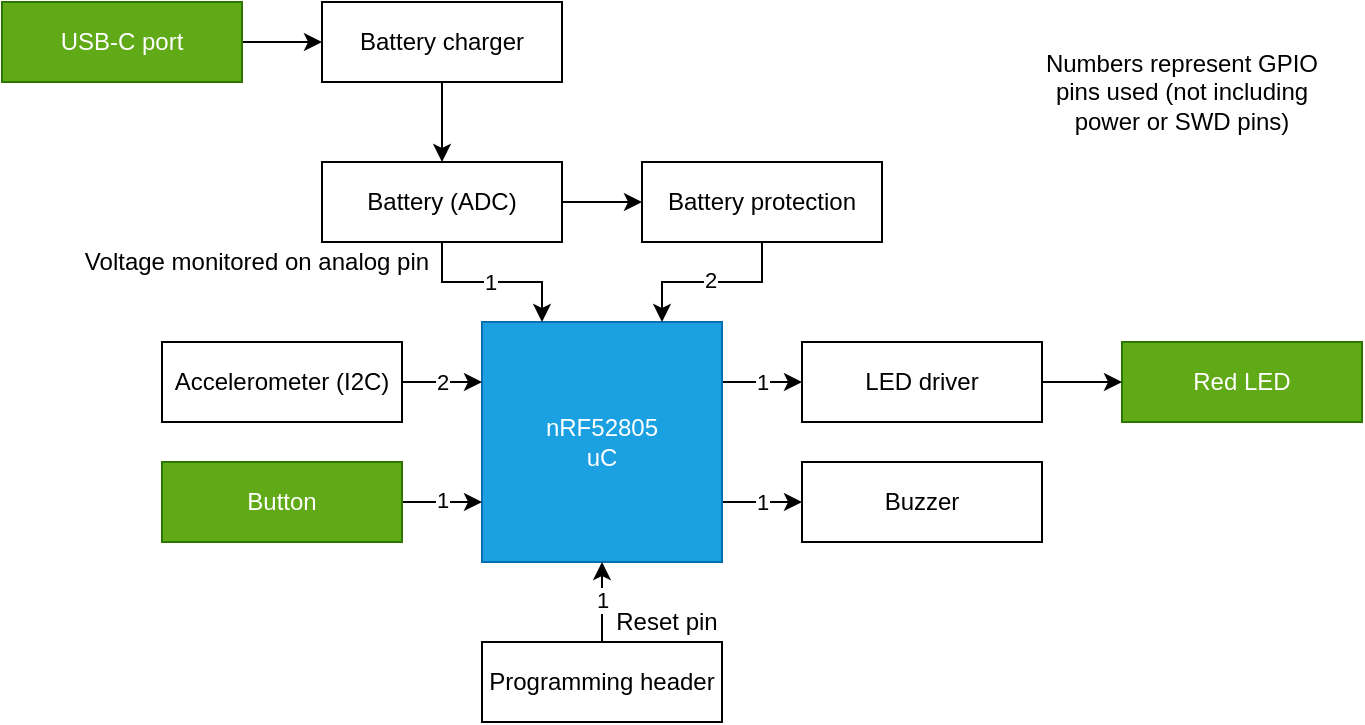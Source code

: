 <mxfile version="24.7.5">
  <diagram name="Page-1" id="b-hXU5d7v4bI59rn8OH2">
    <mxGraphModel dx="1042" dy="708" grid="1" gridSize="5" guides="1" tooltips="1" connect="1" arrows="1" fold="1" page="1" pageScale="1" pageWidth="1100" pageHeight="850" math="0" shadow="0">
      <root>
        <mxCell id="0" />
        <mxCell id="1" parent="0" />
        <mxCell id="JPSjPqsW3roWkfqV_JE0-22" style="edgeStyle=orthogonalEdgeStyle;rounded=0;orthogonalLoop=1;jettySize=auto;html=1;exitX=1;exitY=0.25;exitDx=0;exitDy=0;entryX=0;entryY=0.5;entryDx=0;entryDy=0;" parent="1" source="JPSjPqsW3roWkfqV_JE0-1" target="JPSjPqsW3roWkfqV_JE0-10" edge="1">
          <mxGeometry relative="1" as="geometry" />
        </mxCell>
        <mxCell id="JPSjPqsW3roWkfqV_JE0-30" value="1" style="edgeLabel;html=1;align=center;verticalAlign=middle;resizable=0;points=[];" parent="JPSjPqsW3roWkfqV_JE0-22" vertex="1" connectable="0">
          <mxGeometry x="-0.26" y="1" relative="1" as="geometry">
            <mxPoint x="5" y="1" as="offset" />
          </mxGeometry>
        </mxCell>
        <mxCell id="JPSjPqsW3roWkfqV_JE0-23" value="" style="edgeStyle=orthogonalEdgeStyle;rounded=0;orthogonalLoop=1;jettySize=auto;html=1;exitX=1;exitY=0.75;exitDx=0;exitDy=0;" parent="1" source="JPSjPqsW3roWkfqV_JE0-1" target="JPSjPqsW3roWkfqV_JE0-4" edge="1">
          <mxGeometry relative="1" as="geometry" />
        </mxCell>
        <mxCell id="JPSjPqsW3roWkfqV_JE0-29" value="1" style="edgeLabel;html=1;align=center;verticalAlign=middle;resizable=0;points=[];" parent="JPSjPqsW3roWkfqV_JE0-23" vertex="1" connectable="0">
          <mxGeometry x="-0.099" relative="1" as="geometry">
            <mxPoint x="2" as="offset" />
          </mxGeometry>
        </mxCell>
        <mxCell id="JPSjPqsW3roWkfqV_JE0-1" value="nRF52805&lt;div&gt;uC&lt;/div&gt;" style="rounded=0;whiteSpace=wrap;html=1;fillColor=#1ba1e2;fontColor=#ffffff;strokeColor=#006EAF;" parent="1" vertex="1">
          <mxGeometry x="490" y="365" width="120" height="120" as="geometry" />
        </mxCell>
        <mxCell id="JPSjPqsW3roWkfqV_JE0-2" value="Red LED" style="rounded=0;whiteSpace=wrap;html=1;fillColor=#60a917;fontColor=#ffffff;strokeColor=#2D7600;" parent="1" vertex="1">
          <mxGeometry x="810" y="375" width="120" height="40" as="geometry" />
        </mxCell>
        <mxCell id="JPSjPqsW3roWkfqV_JE0-16" value="" style="edgeStyle=orthogonalEdgeStyle;rounded=0;orthogonalLoop=1;jettySize=auto;html=1;entryX=0;entryY=0.25;entryDx=0;entryDy=0;" parent="1" source="JPSjPqsW3roWkfqV_JE0-3" target="JPSjPqsW3roWkfqV_JE0-1" edge="1">
          <mxGeometry relative="1" as="geometry" />
        </mxCell>
        <mxCell id="JPSjPqsW3roWkfqV_JE0-36" value="2" style="edgeLabel;html=1;align=center;verticalAlign=middle;resizable=0;points=[];" parent="JPSjPqsW3roWkfqV_JE0-16" vertex="1" connectable="0">
          <mxGeometry x="-0.008" relative="1" as="geometry">
            <mxPoint as="offset" />
          </mxGeometry>
        </mxCell>
        <mxCell id="JPSjPqsW3roWkfqV_JE0-3" value="Accelerometer (I2C)" style="rounded=0;whiteSpace=wrap;html=1;" parent="1" vertex="1">
          <mxGeometry x="330" y="375" width="120" height="40" as="geometry" />
        </mxCell>
        <mxCell id="JPSjPqsW3roWkfqV_JE0-4" value="Buzzer" style="rounded=0;whiteSpace=wrap;html=1;" parent="1" vertex="1">
          <mxGeometry x="650" y="435" width="120" height="40" as="geometry" />
        </mxCell>
        <mxCell id="QuYpHmKcnQTfvAAOHWDu-4" style="edgeStyle=orthogonalEdgeStyle;rounded=0;orthogonalLoop=1;jettySize=auto;html=1;exitX=0.5;exitY=1;exitDx=0;exitDy=0;entryX=0.25;entryY=0;entryDx=0;entryDy=0;" edge="1" parent="1" source="JPSjPqsW3roWkfqV_JE0-5" target="JPSjPqsW3roWkfqV_JE0-1">
          <mxGeometry relative="1" as="geometry" />
        </mxCell>
        <mxCell id="QuYpHmKcnQTfvAAOHWDu-5" value="1" style="edgeLabel;html=1;align=center;verticalAlign=middle;resizable=0;points=[];" vertex="1" connectable="0" parent="QuYpHmKcnQTfvAAOHWDu-4">
          <mxGeometry x="-0.028" relative="1" as="geometry">
            <mxPoint as="offset" />
          </mxGeometry>
        </mxCell>
        <mxCell id="QuYpHmKcnQTfvAAOHWDu-9" style="edgeStyle=orthogonalEdgeStyle;rounded=0;orthogonalLoop=1;jettySize=auto;html=1;exitX=1;exitY=0.5;exitDx=0;exitDy=0;entryX=0;entryY=0.5;entryDx=0;entryDy=0;" edge="1" parent="1" source="JPSjPqsW3roWkfqV_JE0-5" target="JPSjPqsW3roWkfqV_JE0-6">
          <mxGeometry relative="1" as="geometry" />
        </mxCell>
        <mxCell id="JPSjPqsW3roWkfqV_JE0-5" value="Battery (ADC)" style="rounded=0;whiteSpace=wrap;html=1;" parent="1" vertex="1">
          <mxGeometry x="410" y="285" width="120" height="40" as="geometry" />
        </mxCell>
        <mxCell id="JPSjPqsW3roWkfqV_JE0-20" value="" style="edgeStyle=orthogonalEdgeStyle;rounded=0;orthogonalLoop=1;jettySize=auto;html=1;entryX=0.75;entryY=0;entryDx=0;entryDy=0;" parent="1" source="JPSjPqsW3roWkfqV_JE0-6" target="JPSjPqsW3roWkfqV_JE0-1" edge="1">
          <mxGeometry relative="1" as="geometry" />
        </mxCell>
        <mxCell id="QuYpHmKcnQTfvAAOHWDu-7" value="2" style="edgeLabel;html=1;align=center;verticalAlign=middle;resizable=0;points=[];" vertex="1" connectable="0" parent="JPSjPqsW3roWkfqV_JE0-20">
          <mxGeometry x="0.028" y="-1" relative="1" as="geometry">
            <mxPoint as="offset" />
          </mxGeometry>
        </mxCell>
        <mxCell id="JPSjPqsW3roWkfqV_JE0-6" value="Battery protection" style="rounded=0;whiteSpace=wrap;html=1;" parent="1" vertex="1">
          <mxGeometry x="570" y="285" width="120" height="40" as="geometry" />
        </mxCell>
        <mxCell id="QuYpHmKcnQTfvAAOHWDu-2" value="" style="edgeStyle=orthogonalEdgeStyle;rounded=0;orthogonalLoop=1;jettySize=auto;html=1;" edge="1" parent="1" source="JPSjPqsW3roWkfqV_JE0-7" target="JPSjPqsW3roWkfqV_JE0-11">
          <mxGeometry relative="1" as="geometry" />
        </mxCell>
        <mxCell id="JPSjPqsW3roWkfqV_JE0-7" value="USB-C port" style="rounded=0;whiteSpace=wrap;html=1;fillColor=#60a917;fontColor=#ffffff;strokeColor=#2D7600;" parent="1" vertex="1">
          <mxGeometry x="250" y="205" width="120" height="40" as="geometry" />
        </mxCell>
        <mxCell id="JPSjPqsW3roWkfqV_JE0-25" value="" style="edgeStyle=orthogonalEdgeStyle;rounded=0;orthogonalLoop=1;jettySize=auto;html=1;" parent="1" source="JPSjPqsW3roWkfqV_JE0-8" target="JPSjPqsW3roWkfqV_JE0-1" edge="1">
          <mxGeometry relative="1" as="geometry" />
        </mxCell>
        <mxCell id="JPSjPqsW3roWkfqV_JE0-38" value="1" style="edgeLabel;html=1;align=center;verticalAlign=middle;resizable=0;points=[];" parent="JPSjPqsW3roWkfqV_JE0-25" vertex="1" connectable="0">
          <mxGeometry x="0.04" relative="1" as="geometry">
            <mxPoint as="offset" />
          </mxGeometry>
        </mxCell>
        <mxCell id="JPSjPqsW3roWkfqV_JE0-8" value="Programming header" style="rounded=0;whiteSpace=wrap;html=1;" parent="1" vertex="1">
          <mxGeometry x="490" y="525" width="120" height="40" as="geometry" />
        </mxCell>
        <mxCell id="JPSjPqsW3roWkfqV_JE0-24" value="" style="edgeStyle=orthogonalEdgeStyle;rounded=0;orthogonalLoop=1;jettySize=auto;html=1;" parent="1" source="JPSjPqsW3roWkfqV_JE0-10" target="JPSjPqsW3roWkfqV_JE0-2" edge="1">
          <mxGeometry relative="1" as="geometry" />
        </mxCell>
        <mxCell id="JPSjPqsW3roWkfqV_JE0-10" value="LED driver" style="rounded=0;whiteSpace=wrap;html=1;" parent="1" vertex="1">
          <mxGeometry x="650" y="375" width="120" height="40" as="geometry" />
        </mxCell>
        <mxCell id="QuYpHmKcnQTfvAAOHWDu-12" style="edgeStyle=orthogonalEdgeStyle;rounded=0;orthogonalLoop=1;jettySize=auto;html=1;exitX=0.5;exitY=1;exitDx=0;exitDy=0;entryX=0.5;entryY=0;entryDx=0;entryDy=0;" edge="1" parent="1" source="JPSjPqsW3roWkfqV_JE0-11" target="JPSjPqsW3roWkfqV_JE0-5">
          <mxGeometry relative="1" as="geometry" />
        </mxCell>
        <mxCell id="JPSjPqsW3roWkfqV_JE0-11" value="Battery charger" style="rounded=0;whiteSpace=wrap;html=1;" parent="1" vertex="1">
          <mxGeometry x="410" y="205" width="120" height="40" as="geometry" />
        </mxCell>
        <mxCell id="JPSjPqsW3roWkfqV_JE0-17" style="edgeStyle=orthogonalEdgeStyle;rounded=0;orthogonalLoop=1;jettySize=auto;html=1;exitX=1;exitY=0.5;exitDx=0;exitDy=0;entryX=0;entryY=0.75;entryDx=0;entryDy=0;" parent="1" source="JPSjPqsW3roWkfqV_JE0-12" target="JPSjPqsW3roWkfqV_JE0-1" edge="1">
          <mxGeometry relative="1" as="geometry" />
        </mxCell>
        <mxCell id="JPSjPqsW3roWkfqV_JE0-37" value="1" style="edgeLabel;html=1;align=center;verticalAlign=middle;resizable=0;points=[];" parent="JPSjPqsW3roWkfqV_JE0-17" vertex="1" connectable="0">
          <mxGeometry x="-0.008" y="1" relative="1" as="geometry">
            <mxPoint as="offset" />
          </mxGeometry>
        </mxCell>
        <mxCell id="JPSjPqsW3roWkfqV_JE0-12" value="Button" style="rounded=0;whiteSpace=wrap;html=1;fillColor=#60a917;fontColor=#ffffff;strokeColor=#2D7600;" parent="1" vertex="1">
          <mxGeometry x="330" y="435" width="120" height="40" as="geometry" />
        </mxCell>
        <mxCell id="JPSjPqsW3roWkfqV_JE0-39" value="Numbers represent GPIO pins used (not including power or SWD pins)" style="text;html=1;align=center;verticalAlign=middle;whiteSpace=wrap;rounded=0;" parent="1" vertex="1">
          <mxGeometry x="770" y="225" width="140" height="50" as="geometry" />
        </mxCell>
        <mxCell id="QuYpHmKcnQTfvAAOHWDu-10" value="Voltage monitored on analog pin" style="text;html=1;align=center;verticalAlign=middle;whiteSpace=wrap;rounded=0;fontSize=12;" vertex="1" parent="1">
          <mxGeometry x="285" y="325" width="185" height="20" as="geometry" />
        </mxCell>
        <mxCell id="QuYpHmKcnQTfvAAOHWDu-13" value="Reset pin" style="text;html=1;align=center;verticalAlign=middle;whiteSpace=wrap;rounded=0;fontSize=12;" vertex="1" parent="1">
          <mxGeometry x="555" y="505" width="55" height="20" as="geometry" />
        </mxCell>
      </root>
    </mxGraphModel>
  </diagram>
</mxfile>
